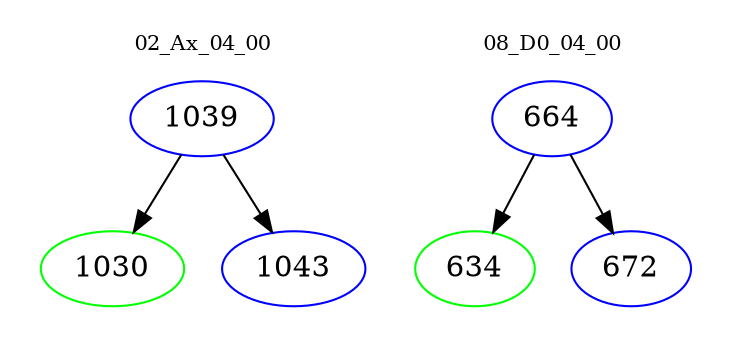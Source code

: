 digraph{
subgraph cluster_0 {
color = white
label = "02_Ax_04_00";
fontsize=10;
T0_1039 [label="1039", color="blue"]
T0_1039 -> T0_1030 [color="black"]
T0_1030 [label="1030", color="green"]
T0_1039 -> T0_1043 [color="black"]
T0_1043 [label="1043", color="blue"]
}
subgraph cluster_1 {
color = white
label = "08_D0_04_00";
fontsize=10;
T1_664 [label="664", color="blue"]
T1_664 -> T1_634 [color="black"]
T1_634 [label="634", color="green"]
T1_664 -> T1_672 [color="black"]
T1_672 [label="672", color="blue"]
}
}
